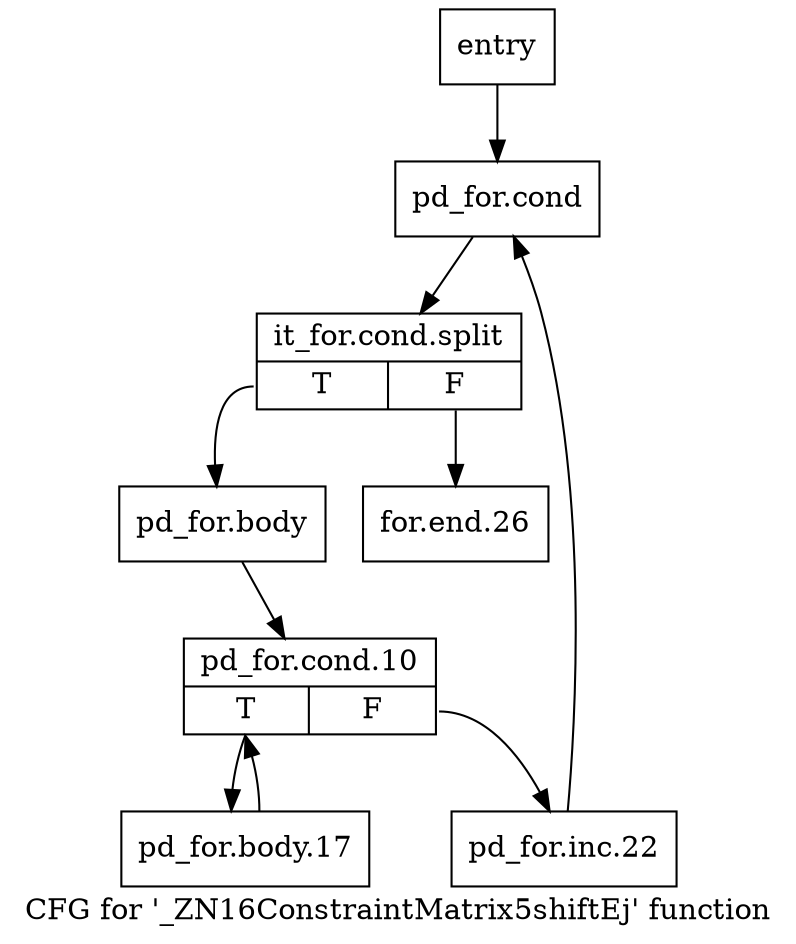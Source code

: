 digraph "CFG for '_ZN16ConstraintMatrix5shiftEj' function" {
	label="CFG for '_ZN16ConstraintMatrix5shiftEj' function";

	Node0x3ff6fd0 [shape=record,label="{entry}"];
	Node0x3ff6fd0 -> Node0x3ff7020;
	Node0x3ff7020 [shape=record,label="{pd_for.cond}"];
	Node0x3ff7020 -> Node0x9f1bb60;
	Node0x9f1bb60 [shape=record,label="{it_for.cond.split|{<s0>T|<s1>F}}"];
	Node0x9f1bb60:s0 -> Node0x3ff7070;
	Node0x9f1bb60:s1 -> Node0x3ff71b0;
	Node0x3ff7070 [shape=record,label="{pd_for.body}"];
	Node0x3ff7070 -> Node0x3ff70c0;
	Node0x3ff70c0 [shape=record,label="{pd_for.cond.10|{<s0>T|<s1>F}}"];
	Node0x3ff70c0:s0 -> Node0x3ff7110;
	Node0x3ff70c0:s1 -> Node0x3ff7160;
	Node0x3ff7110 [shape=record,label="{pd_for.body.17}"];
	Node0x3ff7110 -> Node0x3ff70c0;
	Node0x3ff7160 [shape=record,label="{pd_for.inc.22}"];
	Node0x3ff7160 -> Node0x3ff7020;
	Node0x3ff71b0 [shape=record,label="{for.end.26}"];
}

